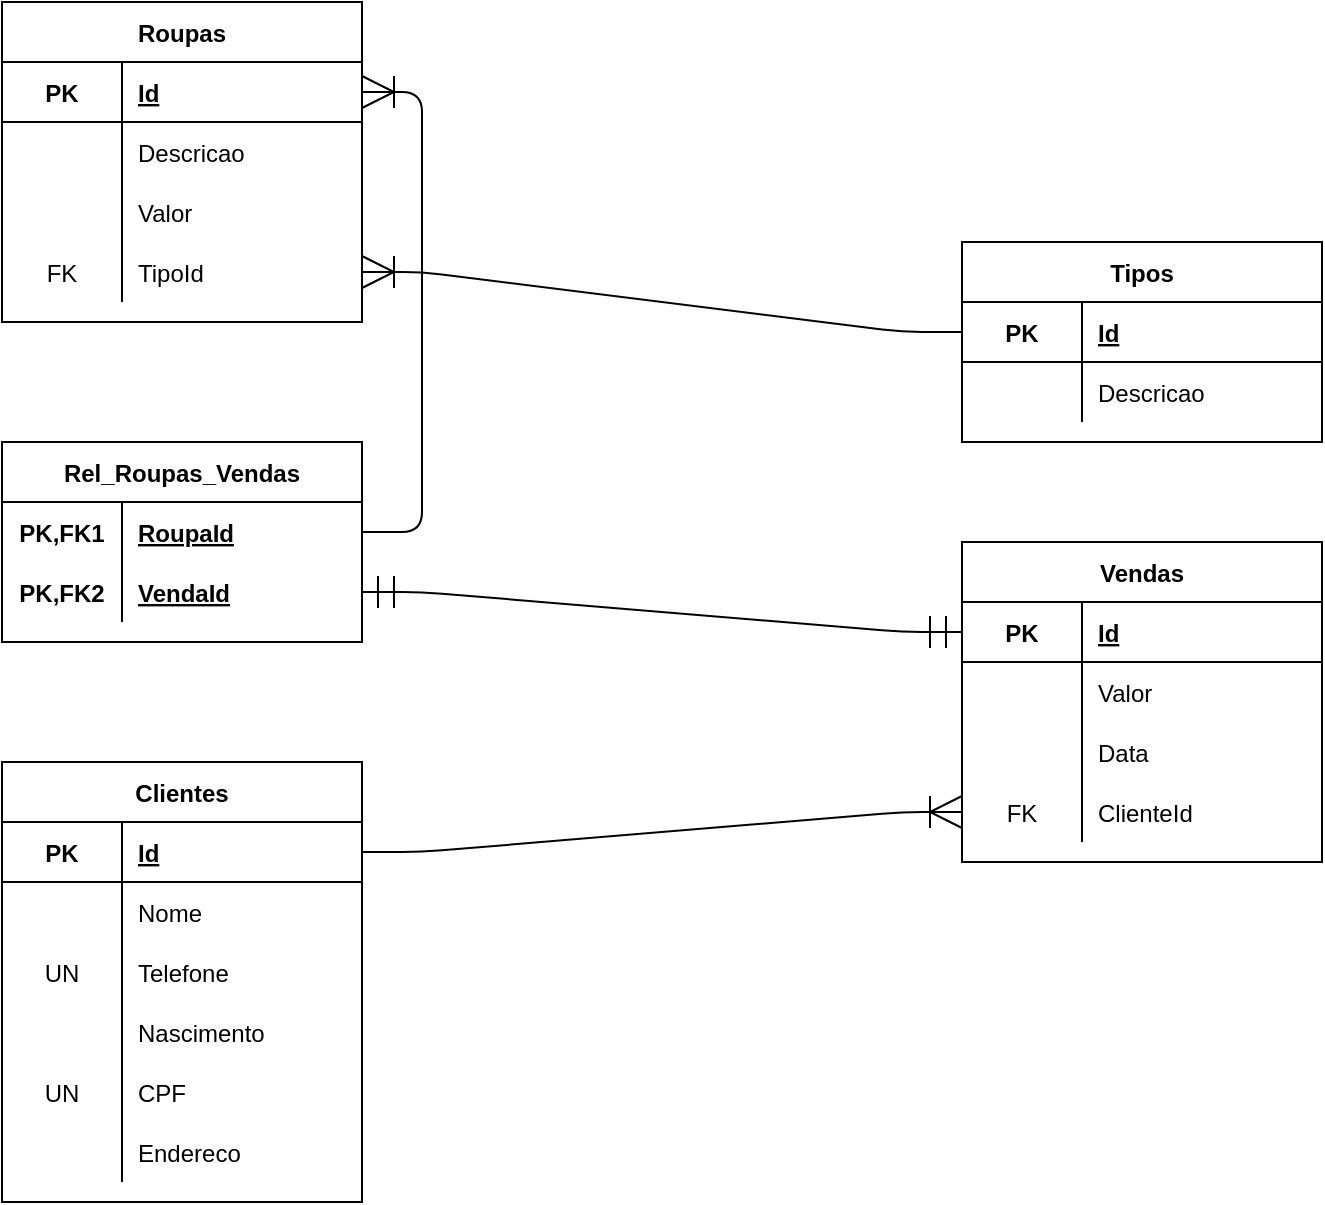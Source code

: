 <mxfile version="15.3.4"><diagram id="wfZm269lGN5emVaHv5s9" name="Page-1"><mxGraphModel dx="1354" dy="795" grid="1" gridSize="5" guides="1" tooltips="1" connect="1" arrows="1" fold="1" page="1" pageScale="1" pageWidth="827" pageHeight="1169" math="0" shadow="0"><root><mxCell id="0"/><mxCell id="1" parent="0"/><mxCell id="fd2pSCJJFzo5idj-lUhq-1" value="Roupas" style="shape=table;startSize=30;container=1;collapsible=1;childLayout=tableLayout;fixedRows=1;rowLines=0;fontStyle=1;align=center;resizeLast=1;hachureGap=4;pointerEvents=0;" vertex="1" parent="1"><mxGeometry x="40" y="40" width="180" height="160" as="geometry"/></mxCell><mxCell id="fd2pSCJJFzo5idj-lUhq-5" value="" style="shape=partialRectangle;collapsible=0;dropTarget=0;pointerEvents=0;fillColor=none;top=0;left=0;bottom=1;right=0;points=[[0,0.5],[1,0.5]];portConstraint=eastwest;" vertex="1" parent="fd2pSCJJFzo5idj-lUhq-1"><mxGeometry y="30" width="180" height="30" as="geometry"/></mxCell><mxCell id="fd2pSCJJFzo5idj-lUhq-6" value="PK" style="shape=partialRectangle;connectable=0;fillColor=none;top=0;left=0;bottom=0;right=0;fontStyle=1;overflow=hidden;" vertex="1" parent="fd2pSCJJFzo5idj-lUhq-5"><mxGeometry width="60" height="30" as="geometry"><mxRectangle width="60" height="30" as="alternateBounds"/></mxGeometry></mxCell><mxCell id="fd2pSCJJFzo5idj-lUhq-7" value="Id" style="shape=partialRectangle;connectable=0;fillColor=none;top=0;left=0;bottom=0;right=0;align=left;spacingLeft=6;fontStyle=5;overflow=hidden;" vertex="1" parent="fd2pSCJJFzo5idj-lUhq-5"><mxGeometry x="60" width="120" height="30" as="geometry"><mxRectangle width="120" height="30" as="alternateBounds"/></mxGeometry></mxCell><mxCell id="fd2pSCJJFzo5idj-lUhq-8" value="" style="shape=partialRectangle;collapsible=0;dropTarget=0;pointerEvents=0;fillColor=none;top=0;left=0;bottom=0;right=0;points=[[0,0.5],[1,0.5]];portConstraint=eastwest;" vertex="1" parent="fd2pSCJJFzo5idj-lUhq-1"><mxGeometry y="60" width="180" height="30" as="geometry"/></mxCell><mxCell id="fd2pSCJJFzo5idj-lUhq-9" value="" style="shape=partialRectangle;connectable=0;fillColor=none;top=0;left=0;bottom=0;right=0;editable=1;overflow=hidden;" vertex="1" parent="fd2pSCJJFzo5idj-lUhq-8"><mxGeometry width="60" height="30" as="geometry"><mxRectangle width="60" height="30" as="alternateBounds"/></mxGeometry></mxCell><mxCell id="fd2pSCJJFzo5idj-lUhq-10" value="Descricao" style="shape=partialRectangle;connectable=0;fillColor=none;top=0;left=0;bottom=0;right=0;align=left;spacingLeft=6;overflow=hidden;" vertex="1" parent="fd2pSCJJFzo5idj-lUhq-8"><mxGeometry x="60" width="120" height="30" as="geometry"><mxRectangle width="120" height="30" as="alternateBounds"/></mxGeometry></mxCell><mxCell id="fd2pSCJJFzo5idj-lUhq-11" value="" style="shape=partialRectangle;collapsible=0;dropTarget=0;pointerEvents=0;fillColor=none;top=0;left=0;bottom=0;right=0;points=[[0,0.5],[1,0.5]];portConstraint=eastwest;" vertex="1" parent="fd2pSCJJFzo5idj-lUhq-1"><mxGeometry y="90" width="180" height="30" as="geometry"/></mxCell><mxCell id="fd2pSCJJFzo5idj-lUhq-12" value="" style="shape=partialRectangle;connectable=0;fillColor=none;top=0;left=0;bottom=0;right=0;editable=1;overflow=hidden;" vertex="1" parent="fd2pSCJJFzo5idj-lUhq-11"><mxGeometry width="60" height="30" as="geometry"><mxRectangle width="60" height="30" as="alternateBounds"/></mxGeometry></mxCell><mxCell id="fd2pSCJJFzo5idj-lUhq-13" value="Valor" style="shape=partialRectangle;connectable=0;fillColor=none;top=0;left=0;bottom=0;right=0;align=left;spacingLeft=6;overflow=hidden;" vertex="1" parent="fd2pSCJJFzo5idj-lUhq-11"><mxGeometry x="60" width="120" height="30" as="geometry"><mxRectangle width="120" height="30" as="alternateBounds"/></mxGeometry></mxCell><mxCell id="fd2pSCJJFzo5idj-lUhq-14" value="" style="shape=partialRectangle;collapsible=0;dropTarget=0;pointerEvents=0;fillColor=none;top=0;left=0;bottom=0;right=0;points=[[0,0.5],[1,0.5]];portConstraint=eastwest;hachureGap=4;" vertex="1" parent="fd2pSCJJFzo5idj-lUhq-1"><mxGeometry y="120" width="180" height="30" as="geometry"/></mxCell><mxCell id="fd2pSCJJFzo5idj-lUhq-15" value="FK" style="shape=partialRectangle;connectable=0;fillColor=none;top=0;left=0;bottom=0;right=0;fontStyle=0;overflow=hidden;" vertex="1" parent="fd2pSCJJFzo5idj-lUhq-14"><mxGeometry width="60" height="30" as="geometry"><mxRectangle width="60" height="30" as="alternateBounds"/></mxGeometry></mxCell><mxCell id="fd2pSCJJFzo5idj-lUhq-16" value="TipoId" style="shape=partialRectangle;connectable=0;fillColor=none;top=0;left=0;bottom=0;right=0;align=left;spacingLeft=6;fontStyle=0;overflow=hidden;" vertex="1" parent="fd2pSCJJFzo5idj-lUhq-14"><mxGeometry x="60" width="120" height="30" as="geometry"><mxRectangle width="120" height="30" as="alternateBounds"/></mxGeometry></mxCell><mxCell id="fd2pSCJJFzo5idj-lUhq-20" value="Tipos" style="shape=table;startSize=30;container=1;collapsible=1;childLayout=tableLayout;fixedRows=1;rowLines=0;fontStyle=1;align=center;resizeLast=1;hachureGap=4;pointerEvents=0;" vertex="1" parent="1"><mxGeometry x="520" y="160" width="180" height="100" as="geometry"/></mxCell><mxCell id="fd2pSCJJFzo5idj-lUhq-24" value="" style="shape=partialRectangle;collapsible=0;dropTarget=0;pointerEvents=0;fillColor=none;top=0;left=0;bottom=1;right=0;points=[[0,0.5],[1,0.5]];portConstraint=eastwest;" vertex="1" parent="fd2pSCJJFzo5idj-lUhq-20"><mxGeometry y="30" width="180" height="30" as="geometry"/></mxCell><mxCell id="fd2pSCJJFzo5idj-lUhq-25" value="PK" style="shape=partialRectangle;connectable=0;fillColor=none;top=0;left=0;bottom=0;right=0;fontStyle=1;overflow=hidden;" vertex="1" parent="fd2pSCJJFzo5idj-lUhq-24"><mxGeometry width="60" height="30" as="geometry"><mxRectangle width="60" height="30" as="alternateBounds"/></mxGeometry></mxCell><mxCell id="fd2pSCJJFzo5idj-lUhq-26" value="Id" style="shape=partialRectangle;connectable=0;fillColor=none;top=0;left=0;bottom=0;right=0;align=left;spacingLeft=6;fontStyle=5;overflow=hidden;" vertex="1" parent="fd2pSCJJFzo5idj-lUhq-24"><mxGeometry x="60" width="120" height="30" as="geometry"><mxRectangle width="120" height="30" as="alternateBounds"/></mxGeometry></mxCell><mxCell id="fd2pSCJJFzo5idj-lUhq-27" value="" style="shape=partialRectangle;collapsible=0;dropTarget=0;pointerEvents=0;fillColor=none;top=0;left=0;bottom=0;right=0;points=[[0,0.5],[1,0.5]];portConstraint=eastwest;" vertex="1" parent="fd2pSCJJFzo5idj-lUhq-20"><mxGeometry y="60" width="180" height="30" as="geometry"/></mxCell><mxCell id="fd2pSCJJFzo5idj-lUhq-28" value="" style="shape=partialRectangle;connectable=0;fillColor=none;top=0;left=0;bottom=0;right=0;editable=1;overflow=hidden;" vertex="1" parent="fd2pSCJJFzo5idj-lUhq-27"><mxGeometry width="60" height="30" as="geometry"><mxRectangle width="60" height="30" as="alternateBounds"/></mxGeometry></mxCell><mxCell id="fd2pSCJJFzo5idj-lUhq-29" value="Descricao" style="shape=partialRectangle;connectable=0;fillColor=none;top=0;left=0;bottom=0;right=0;align=left;spacingLeft=6;overflow=hidden;" vertex="1" parent="fd2pSCJJFzo5idj-lUhq-27"><mxGeometry x="60" width="120" height="30" as="geometry"><mxRectangle width="120" height="30" as="alternateBounds"/></mxGeometry></mxCell><mxCell id="fd2pSCJJFzo5idj-lUhq-58" value="" style="edgeStyle=entityRelationEdgeStyle;fontSize=12;html=1;endArrow=ERoneToMany;startSize=14;endSize=14;sourcePerimeterSpacing=8;targetPerimeterSpacing=8;entryX=1;entryY=0.5;entryDx=0;entryDy=0;exitX=0;exitY=0.5;exitDx=0;exitDy=0;" edge="1" parent="1" source="fd2pSCJJFzo5idj-lUhq-24" target="fd2pSCJJFzo5idj-lUhq-14"><mxGeometry width="100" height="100" relative="1" as="geometry"><mxPoint x="335" y="405" as="sourcePoint"/><mxPoint x="435" y="305" as="targetPoint"/></mxGeometry></mxCell><mxCell id="fd2pSCJJFzo5idj-lUhq-59" value="Vendas" style="shape=table;startSize=30;container=1;collapsible=1;childLayout=tableLayout;fixedRows=1;rowLines=0;fontStyle=1;align=center;resizeLast=1;hachureGap=4;pointerEvents=0;" vertex="1" parent="1"><mxGeometry x="520" y="310" width="180" height="160" as="geometry"/></mxCell><mxCell id="fd2pSCJJFzo5idj-lUhq-63" value="" style="shape=partialRectangle;collapsible=0;dropTarget=0;pointerEvents=0;fillColor=none;top=0;left=0;bottom=1;right=0;points=[[0,0.5],[1,0.5]];portConstraint=eastwest;" vertex="1" parent="fd2pSCJJFzo5idj-lUhq-59"><mxGeometry y="30" width="180" height="30" as="geometry"/></mxCell><mxCell id="fd2pSCJJFzo5idj-lUhq-64" value="PK" style="shape=partialRectangle;connectable=0;fillColor=none;top=0;left=0;bottom=0;right=0;fontStyle=1;overflow=hidden;" vertex="1" parent="fd2pSCJJFzo5idj-lUhq-63"><mxGeometry width="60" height="30" as="geometry"><mxRectangle width="60" height="30" as="alternateBounds"/></mxGeometry></mxCell><mxCell id="fd2pSCJJFzo5idj-lUhq-65" value="Id" style="shape=partialRectangle;connectable=0;fillColor=none;top=0;left=0;bottom=0;right=0;align=left;spacingLeft=6;fontStyle=5;overflow=hidden;" vertex="1" parent="fd2pSCJJFzo5idj-lUhq-63"><mxGeometry x="60" width="120" height="30" as="geometry"><mxRectangle width="120" height="30" as="alternateBounds"/></mxGeometry></mxCell><mxCell id="fd2pSCJJFzo5idj-lUhq-66" value="" style="shape=partialRectangle;collapsible=0;dropTarget=0;pointerEvents=0;fillColor=none;top=0;left=0;bottom=0;right=0;points=[[0,0.5],[1,0.5]];portConstraint=eastwest;" vertex="1" parent="fd2pSCJJFzo5idj-lUhq-59"><mxGeometry y="60" width="180" height="30" as="geometry"/></mxCell><mxCell id="fd2pSCJJFzo5idj-lUhq-67" value="" style="shape=partialRectangle;connectable=0;fillColor=none;top=0;left=0;bottom=0;right=0;editable=1;overflow=hidden;" vertex="1" parent="fd2pSCJJFzo5idj-lUhq-66"><mxGeometry width="60" height="30" as="geometry"><mxRectangle width="60" height="30" as="alternateBounds"/></mxGeometry></mxCell><mxCell id="fd2pSCJJFzo5idj-lUhq-68" value="Valor" style="shape=partialRectangle;connectable=0;fillColor=none;top=0;left=0;bottom=0;right=0;align=left;spacingLeft=6;overflow=hidden;" vertex="1" parent="fd2pSCJJFzo5idj-lUhq-66"><mxGeometry x="60" width="120" height="30" as="geometry"><mxRectangle width="120" height="30" as="alternateBounds"/></mxGeometry></mxCell><mxCell id="fd2pSCJJFzo5idj-lUhq-69" value="" style="shape=partialRectangle;collapsible=0;dropTarget=0;pointerEvents=0;fillColor=none;top=0;left=0;bottom=0;right=0;points=[[0,0.5],[1,0.5]];portConstraint=eastwest;" vertex="1" parent="fd2pSCJJFzo5idj-lUhq-59"><mxGeometry y="90" width="180" height="30" as="geometry"/></mxCell><mxCell id="fd2pSCJJFzo5idj-lUhq-70" value="" style="shape=partialRectangle;connectable=0;fillColor=none;top=0;left=0;bottom=0;right=0;editable=1;overflow=hidden;" vertex="1" parent="fd2pSCJJFzo5idj-lUhq-69"><mxGeometry width="60" height="30" as="geometry"><mxRectangle width="60" height="30" as="alternateBounds"/></mxGeometry></mxCell><mxCell id="fd2pSCJJFzo5idj-lUhq-71" value="Data" style="shape=partialRectangle;connectable=0;fillColor=none;top=0;left=0;bottom=0;right=0;align=left;spacingLeft=6;overflow=hidden;" vertex="1" parent="fd2pSCJJFzo5idj-lUhq-69"><mxGeometry x="60" width="120" height="30" as="geometry"><mxRectangle width="120" height="30" as="alternateBounds"/></mxGeometry></mxCell><mxCell id="fd2pSCJJFzo5idj-lUhq-108" value="" style="shape=partialRectangle;collapsible=0;dropTarget=0;pointerEvents=0;fillColor=none;top=0;left=0;bottom=0;right=0;points=[[0,0.5],[1,0.5]];portConstraint=eastwest;hachureGap=4;" vertex="1" parent="fd2pSCJJFzo5idj-lUhq-59"><mxGeometry y="120" width="180" height="30" as="geometry"/></mxCell><mxCell id="fd2pSCJJFzo5idj-lUhq-109" value="FK" style="shape=partialRectangle;connectable=0;fillColor=none;top=0;left=0;bottom=0;right=0;fontStyle=0;overflow=hidden;" vertex="1" parent="fd2pSCJJFzo5idj-lUhq-108"><mxGeometry width="60" height="30" as="geometry"><mxRectangle width="60" height="30" as="alternateBounds"/></mxGeometry></mxCell><mxCell id="fd2pSCJJFzo5idj-lUhq-110" value="ClienteId" style="shape=partialRectangle;connectable=0;fillColor=none;top=0;left=0;bottom=0;right=0;align=left;spacingLeft=6;fontStyle=0;overflow=hidden;" vertex="1" parent="fd2pSCJJFzo5idj-lUhq-108"><mxGeometry x="60" width="120" height="30" as="geometry"><mxRectangle width="120" height="30" as="alternateBounds"/></mxGeometry></mxCell><mxCell id="fd2pSCJJFzo5idj-lUhq-72" value="Rel_Roupas_Vendas" style="shape=table;startSize=30;container=1;collapsible=1;childLayout=tableLayout;fixedRows=1;rowLines=0;fontStyle=1;align=center;resizeLast=1;hachureGap=4;pointerEvents=0;" vertex="1" parent="1"><mxGeometry x="40" y="260" width="180" height="100" as="geometry"/></mxCell><mxCell id="fd2pSCJJFzo5idj-lUhq-73" value="" style="shape=partialRectangle;collapsible=0;dropTarget=0;pointerEvents=0;fillColor=none;top=0;left=0;bottom=0;right=0;points=[[0,0.5],[1,0.5]];portConstraint=eastwest;" vertex="1" parent="fd2pSCJJFzo5idj-lUhq-72"><mxGeometry y="30" width="180" height="30" as="geometry"/></mxCell><mxCell id="fd2pSCJJFzo5idj-lUhq-74" value="PK,FK1" style="shape=partialRectangle;connectable=0;fillColor=none;top=0;left=0;bottom=0;right=0;fontStyle=1;overflow=hidden;" vertex="1" parent="fd2pSCJJFzo5idj-lUhq-73"><mxGeometry width="60" height="30" as="geometry"><mxRectangle width="60" height="30" as="alternateBounds"/></mxGeometry></mxCell><mxCell id="fd2pSCJJFzo5idj-lUhq-75" value="RoupaId" style="shape=partialRectangle;connectable=0;fillColor=none;top=0;left=0;bottom=0;right=0;align=left;spacingLeft=6;fontStyle=5;overflow=hidden;" vertex="1" parent="fd2pSCJJFzo5idj-lUhq-73"><mxGeometry x="60" width="120" height="30" as="geometry"><mxRectangle width="120" height="30" as="alternateBounds"/></mxGeometry></mxCell><mxCell id="fd2pSCJJFzo5idj-lUhq-89" value="" style="shape=partialRectangle;collapsible=0;dropTarget=0;pointerEvents=0;fillColor=none;top=0;left=0;bottom=0;right=0;points=[[0,0.5],[1,0.5]];portConstraint=eastwest;hachureGap=4;" vertex="1" parent="fd2pSCJJFzo5idj-lUhq-72"><mxGeometry y="60" width="180" height="30" as="geometry"/></mxCell><mxCell id="fd2pSCJJFzo5idj-lUhq-90" value="PK,FK2" style="shape=partialRectangle;connectable=0;fillColor=none;top=0;left=0;bottom=0;right=0;fontStyle=1;overflow=hidden;" vertex="1" parent="fd2pSCJJFzo5idj-lUhq-89"><mxGeometry width="60" height="30" as="geometry"><mxRectangle width="60" height="30" as="alternateBounds"/></mxGeometry></mxCell><mxCell id="fd2pSCJJFzo5idj-lUhq-91" value="VendaId" style="shape=partialRectangle;connectable=0;fillColor=none;top=0;left=0;bottom=0;right=0;align=left;spacingLeft=6;fontStyle=5;overflow=hidden;" vertex="1" parent="fd2pSCJJFzo5idj-lUhq-89"><mxGeometry x="60" width="120" height="30" as="geometry"><mxRectangle width="120" height="30" as="alternateBounds"/></mxGeometry></mxCell><mxCell id="fd2pSCJJFzo5idj-lUhq-92" value="" style="edgeStyle=entityRelationEdgeStyle;fontSize=12;html=1;endArrow=ERoneToMany;startSize=14;endSize=14;sourcePerimeterSpacing=8;targetPerimeterSpacing=8;entryX=1;entryY=0.5;entryDx=0;entryDy=0;entryPerimeter=0;exitX=1;exitY=0.5;exitDx=0;exitDy=0;" edge="1" parent="1" source="fd2pSCJJFzo5idj-lUhq-73" target="fd2pSCJJFzo5idj-lUhq-5"><mxGeometry width="100" height="100" relative="1" as="geometry"><mxPoint x="310" y="580" as="sourcePoint"/><mxPoint x="410" y="480" as="targetPoint"/></mxGeometry></mxCell><mxCell id="fd2pSCJJFzo5idj-lUhq-93" value="" style="edgeStyle=entityRelationEdgeStyle;fontSize=12;html=1;endArrow=ERmandOne;startArrow=ERmandOne;startSize=14;endSize=14;sourcePerimeterSpacing=8;targetPerimeterSpacing=8;entryX=0;entryY=0.5;entryDx=0;entryDy=0;exitX=1;exitY=0.5;exitDx=0;exitDy=0;" edge="1" parent="1" source="fd2pSCJJFzo5idj-lUhq-89" target="fd2pSCJJFzo5idj-lUhq-63"><mxGeometry width="100" height="100" relative="1" as="geometry"><mxPoint x="255" y="550" as="sourcePoint"/><mxPoint x="355" y="450" as="targetPoint"/></mxGeometry></mxCell><mxCell id="fd2pSCJJFzo5idj-lUhq-94" value="Clientes" style="shape=table;startSize=30;container=1;collapsible=1;childLayout=tableLayout;fixedRows=1;rowLines=0;fontStyle=1;align=center;resizeLast=1;hachureGap=4;pointerEvents=0;" vertex="1" parent="1"><mxGeometry x="40" y="420" width="180" height="220" as="geometry"/></mxCell><mxCell id="fd2pSCJJFzo5idj-lUhq-98" value="" style="shape=partialRectangle;collapsible=0;dropTarget=0;pointerEvents=0;fillColor=none;top=0;left=0;bottom=1;right=0;points=[[0,0.5],[1,0.5]];portConstraint=eastwest;" vertex="1" parent="fd2pSCJJFzo5idj-lUhq-94"><mxGeometry y="30" width="180" height="30" as="geometry"/></mxCell><mxCell id="fd2pSCJJFzo5idj-lUhq-99" value="PK" style="shape=partialRectangle;connectable=0;fillColor=none;top=0;left=0;bottom=0;right=0;fontStyle=1;overflow=hidden;" vertex="1" parent="fd2pSCJJFzo5idj-lUhq-98"><mxGeometry width="60" height="30" as="geometry"><mxRectangle width="60" height="30" as="alternateBounds"/></mxGeometry></mxCell><mxCell id="fd2pSCJJFzo5idj-lUhq-100" value="Id" style="shape=partialRectangle;connectable=0;fillColor=none;top=0;left=0;bottom=0;right=0;align=left;spacingLeft=6;fontStyle=5;overflow=hidden;" vertex="1" parent="fd2pSCJJFzo5idj-lUhq-98"><mxGeometry x="60" width="120" height="30" as="geometry"><mxRectangle width="120" height="30" as="alternateBounds"/></mxGeometry></mxCell><mxCell id="fd2pSCJJFzo5idj-lUhq-101" value="" style="shape=partialRectangle;collapsible=0;dropTarget=0;pointerEvents=0;fillColor=none;top=0;left=0;bottom=0;right=0;points=[[0,0.5],[1,0.5]];portConstraint=eastwest;" vertex="1" parent="fd2pSCJJFzo5idj-lUhq-94"><mxGeometry y="60" width="180" height="30" as="geometry"/></mxCell><mxCell id="fd2pSCJJFzo5idj-lUhq-102" value="" style="shape=partialRectangle;connectable=0;fillColor=none;top=0;left=0;bottom=0;right=0;editable=1;overflow=hidden;" vertex="1" parent="fd2pSCJJFzo5idj-lUhq-101"><mxGeometry width="60" height="30" as="geometry"><mxRectangle width="60" height="30" as="alternateBounds"/></mxGeometry></mxCell><mxCell id="fd2pSCJJFzo5idj-lUhq-103" value="Nome" style="shape=partialRectangle;connectable=0;fillColor=none;top=0;left=0;bottom=0;right=0;align=left;spacingLeft=6;overflow=hidden;" vertex="1" parent="fd2pSCJJFzo5idj-lUhq-101"><mxGeometry x="60" width="120" height="30" as="geometry"><mxRectangle width="120" height="30" as="alternateBounds"/></mxGeometry></mxCell><mxCell id="fd2pSCJJFzo5idj-lUhq-104" value="" style="shape=partialRectangle;collapsible=0;dropTarget=0;pointerEvents=0;fillColor=none;top=0;left=0;bottom=0;right=0;points=[[0,0.5],[1,0.5]];portConstraint=eastwest;" vertex="1" parent="fd2pSCJJFzo5idj-lUhq-94"><mxGeometry y="90" width="180" height="30" as="geometry"/></mxCell><mxCell id="fd2pSCJJFzo5idj-lUhq-105" value="UN" style="shape=partialRectangle;connectable=0;fillColor=none;top=0;left=0;bottom=0;right=0;editable=1;overflow=hidden;" vertex="1" parent="fd2pSCJJFzo5idj-lUhq-104"><mxGeometry width="60" height="30" as="geometry"><mxRectangle width="60" height="30" as="alternateBounds"/></mxGeometry></mxCell><mxCell id="fd2pSCJJFzo5idj-lUhq-106" value="Telefone" style="shape=partialRectangle;connectable=0;fillColor=none;top=0;left=0;bottom=0;right=0;align=left;spacingLeft=6;overflow=hidden;" vertex="1" parent="fd2pSCJJFzo5idj-lUhq-104"><mxGeometry x="60" width="120" height="30" as="geometry"><mxRectangle width="120" height="30" as="alternateBounds"/></mxGeometry></mxCell><mxCell id="fd2pSCJJFzo5idj-lUhq-114" value="" style="shape=partialRectangle;collapsible=0;dropTarget=0;pointerEvents=0;fillColor=none;top=0;left=0;bottom=0;right=0;points=[[0,0.5],[1,0.5]];portConstraint=eastwest;hachureGap=4;" vertex="1" parent="fd2pSCJJFzo5idj-lUhq-94"><mxGeometry y="120" width="180" height="30" as="geometry"/></mxCell><mxCell id="fd2pSCJJFzo5idj-lUhq-115" value="" style="shape=partialRectangle;connectable=0;fillColor=none;top=0;left=0;bottom=0;right=0;editable=1;overflow=hidden;" vertex="1" parent="fd2pSCJJFzo5idj-lUhq-114"><mxGeometry width="60" height="30" as="geometry"><mxRectangle width="60" height="30" as="alternateBounds"/></mxGeometry></mxCell><mxCell id="fd2pSCJJFzo5idj-lUhq-116" value="Nascimento" style="shape=partialRectangle;connectable=0;fillColor=none;top=0;left=0;bottom=0;right=0;align=left;spacingLeft=6;overflow=hidden;" vertex="1" parent="fd2pSCJJFzo5idj-lUhq-114"><mxGeometry x="60" width="120" height="30" as="geometry"><mxRectangle width="120" height="30" as="alternateBounds"/></mxGeometry></mxCell><mxCell id="fd2pSCJJFzo5idj-lUhq-117" value="" style="shape=partialRectangle;collapsible=0;dropTarget=0;pointerEvents=0;fillColor=none;top=0;left=0;bottom=0;right=0;points=[[0,0.5],[1,0.5]];portConstraint=eastwest;hachureGap=4;" vertex="1" parent="fd2pSCJJFzo5idj-lUhq-94"><mxGeometry y="150" width="180" height="30" as="geometry"/></mxCell><mxCell id="fd2pSCJJFzo5idj-lUhq-118" value="UN" style="shape=partialRectangle;connectable=0;fillColor=none;top=0;left=0;bottom=0;right=0;editable=1;overflow=hidden;" vertex="1" parent="fd2pSCJJFzo5idj-lUhq-117"><mxGeometry width="60" height="30" as="geometry"><mxRectangle width="60" height="30" as="alternateBounds"/></mxGeometry></mxCell><mxCell id="fd2pSCJJFzo5idj-lUhq-119" value="CPF" style="shape=partialRectangle;connectable=0;fillColor=none;top=0;left=0;bottom=0;right=0;align=left;spacingLeft=6;overflow=hidden;" vertex="1" parent="fd2pSCJJFzo5idj-lUhq-117"><mxGeometry x="60" width="120" height="30" as="geometry"><mxRectangle width="120" height="30" as="alternateBounds"/></mxGeometry></mxCell><mxCell id="fd2pSCJJFzo5idj-lUhq-120" value="" style="shape=partialRectangle;collapsible=0;dropTarget=0;pointerEvents=0;fillColor=none;top=0;left=0;bottom=0;right=0;points=[[0,0.5],[1,0.5]];portConstraint=eastwest;hachureGap=4;" vertex="1" parent="fd2pSCJJFzo5idj-lUhq-94"><mxGeometry y="180" width="180" height="30" as="geometry"/></mxCell><mxCell id="fd2pSCJJFzo5idj-lUhq-121" value="" style="shape=partialRectangle;connectable=0;fillColor=none;top=0;left=0;bottom=0;right=0;editable=1;overflow=hidden;" vertex="1" parent="fd2pSCJJFzo5idj-lUhq-120"><mxGeometry width="60" height="30" as="geometry"><mxRectangle width="60" height="30" as="alternateBounds"/></mxGeometry></mxCell><mxCell id="fd2pSCJJFzo5idj-lUhq-122" value="Endereco" style="shape=partialRectangle;connectable=0;fillColor=none;top=0;left=0;bottom=0;right=0;align=left;spacingLeft=6;overflow=hidden;" vertex="1" parent="fd2pSCJJFzo5idj-lUhq-120"><mxGeometry x="60" width="120" height="30" as="geometry"><mxRectangle width="120" height="30" as="alternateBounds"/></mxGeometry></mxCell><mxCell id="fd2pSCJJFzo5idj-lUhq-107" value="" style="edgeStyle=entityRelationEdgeStyle;fontSize=12;html=1;endArrow=ERoneToMany;startSize=14;endSize=14;sourcePerimeterSpacing=8;targetPerimeterSpacing=8;entryX=0;entryY=0.5;entryDx=0;entryDy=0;exitX=1;exitY=0.5;exitDx=0;exitDy=0;" edge="1" parent="1" source="fd2pSCJJFzo5idj-lUhq-98" target="fd2pSCJJFzo5idj-lUhq-108"><mxGeometry width="100" height="100" relative="1" as="geometry"><mxPoint x="375" y="610" as="sourcePoint"/><mxPoint x="435" y="395" as="targetPoint"/></mxGeometry></mxCell></root></mxGraphModel></diagram></mxfile>